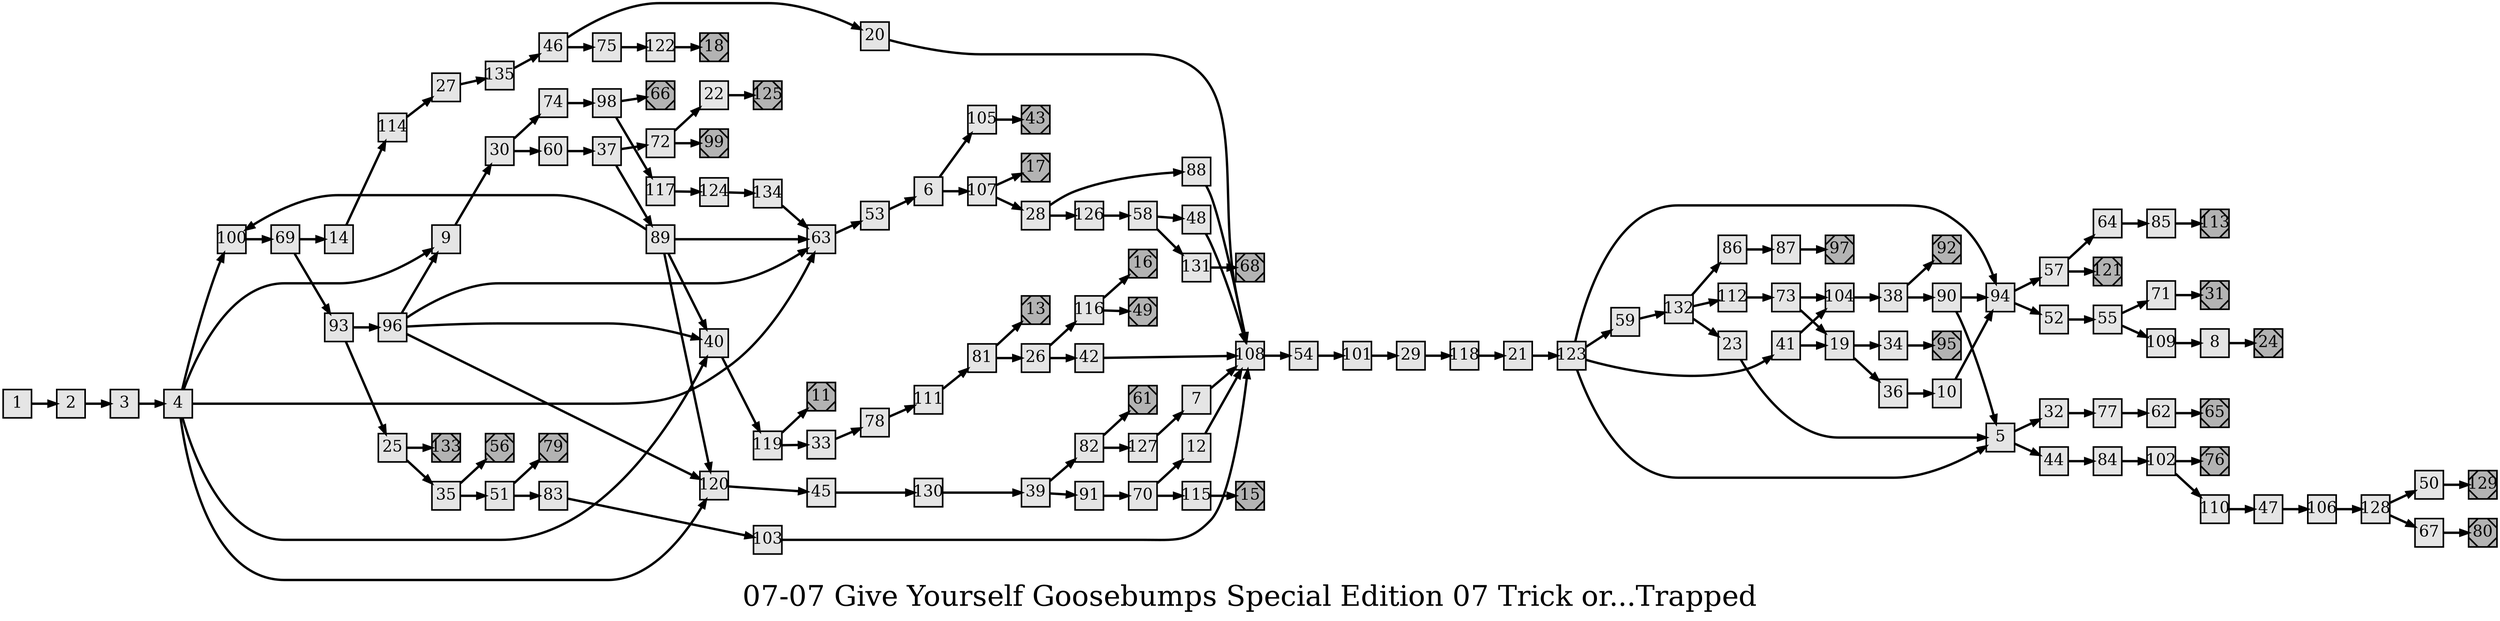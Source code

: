 digraph g{
  graph [ label="07-07 Give Yourself Goosebumps Special Edition 07 Trick or...Trapped" rankdir=LR, ordering=out, fontsize=36, nodesep="0.35", ranksep="0.45"];
  node  [shape=rect, penwidth=2, fontsize=20, style=filled, fillcolor=grey90, margin="0,0", labelfloat=true, regular=true, fixedsize=true];
  edge  [labelfloat=true, penwidth=3, fontsize=12];
  // ---;
  // group  : Katz;
  // id     : 07-07;
  // gbid   : 1248;
  // series : Give Yourself Goosebumps Special Edition;
  // title  : Trick or... Trapped;
  // author : R.L. Stine;
  // credit:;
  // - name : Juliet Way-Henthorne;
  // role : encoder;
  // date : 2017-11-17;
  // - name : Jeremy Douglass;
  // role : editor;
  // date : 2018-04-11;
  // render:;
  // - name   : small;
  // styles : gvStyles-small.txt;
  // engine : dot;
  // comment: >;
  
  // ---;
  
  // From | To | Label;
  
  1 -> 2;
  2 -> 3;
  3 -> 4;
  4 -> 100;
  4 -> 9;
  4 -> 63;
  4 -> 40;
  4 -> 120;
  5 -> 32;
  5 -> 44;
  6 -> 105;
  6 -> 107;
  7 -> 108;
  8 -> 24;
  9 -> 30;
  10 -> 94;
  11	[ xlabel="E", shape=Msquare, fontsize=20, fillcolor=grey70, xlabel="" ];
  12 -> 108;
  13	[ xlabel="E", shape=Msquare, fontsize=20, fillcolor=grey70, xlabel="" ];
  14 -> 114;
  15	[ xlabel="E", shape=Msquare, fontsize=20, fillcolor=grey70, xlabel="" ];
  16	[ xlabel="E", shape=Msquare, fontsize=20, fillcolor=grey70, xlabel="" ];
  17	[ xlabel="E", shape=Msquare, fontsize=20, fillcolor=grey70, xlabel="" ];
  18	[ xlabel="E", shape=Msquare, fontsize=20, fillcolor=grey70, xlabel="" ];
  19 -> 34;
  19 -> 36;
  20 -> 108;
  21 -> 123;
  22 -> 125;
  23 -> 5;
  24	[ xlabel="E", shape=Msquare, fontsize=20, fillcolor=grey70, xlabel="" ];
  25 -> 133;
  25 -> 35;
  26 -> 116;
  26 -> 42;
  27 -> 135;
  28 -> 88;
  28 -> 126;
  29 -> 118;
  30 -> 74;
  30 -> 60;
  31	[ xlabel="E", shape=Msquare, fontsize=20, fillcolor=grey70, xlabel="" ];
  32 -> 77;
  33 -> 78;
  34 -> 95;
  35 -> 56;
  35 -> 51;
  36 -> 10;
  37 -> 72;
  37 -> 89;
  38 -> 90;
  38 -> 92;
  39 -> 82;
  39 -> 91;
  40 -> 119;
  41 -> 104;
  41 -> 19;
  42 -> 108;
  43	[ xlabel="E", shape=Msquare, fontsize=20, fillcolor=grey70, xlabel="" ];
  44 -> 84;
  45 -> 130;
  46 -> 20;
  46 -> 75;
  47 -> 106;
  48 -> 108;
  49	[ xlabel="E", shape=Msquare, fontsize=20, fillcolor=grey70, xlabel="" ];
  50 -> 129;
  51 -> 83;
  51 -> 79;
  52 -> 55;
  53 -> 6;
  54 -> 101;
  55 -> 71;
  55 -> 109;
  56	[ xlabel="E", shape=Msquare, fontsize=20, fillcolor=grey70, xlabel="" ];
  57 -> 64;
  57 -> 121;
  58 -> 48;
  58 -> 131;
  59 -> 132;
  60 -> 37;
  61	[ xlabel="E", shape=Msquare, fontsize=20, fillcolor=grey70, xlabel="" ];
  62 -> 65;
  63 -> 53;
  64 -> 85;
  65	[ xlabel="E", shape=Msquare, fontsize=20, fillcolor=grey70, xlabel="" ];
  66	[ xlabel="E", shape=Msquare, fontsize=20, fillcolor=grey70, xlabel="" ];
  67 -> 80;
  68	[ xlabel="E", shape=Msquare, fontsize=20, fillcolor=grey70, xlabel="" ];
  69 -> 14;
  69 -> 93;
  70 -> 12;
  70 -> 115;
  71 -> 31;
  72 -> 22;
  72 -> 99;
  73 -> 104;
  73 -> 19;
  74 -> 98;
  75 -> 122;
  76	[ xlabel="E", shape=Msquare, fontsize=20, fillcolor=grey70, xlabel="" ];
  77 -> 62;
  78 -> 111;
  79	[ xlabel="E", shape=Msquare, fontsize=20, fillcolor=grey70, xlabel="" ];
  80	[ xlabel="E", shape=Msquare, fontsize=20, fillcolor=grey70, xlabel="" ];
  81 -> 13;
  81 -> 26;
  82 -> 61;
  82 -> 127;
  83 -> 103;
  84 -> 102;
  85 -> 113;
  86 -> 87;
  87 -> 97;
  88 -> 108;
  89 -> 100;
  89 -> 63;
  89 -> 40;
  89 -> 120;
  90 -> 94;
  90 -> 5;
  91 -> 70;
  92	[ xlabel="E", shape=Msquare, fontsize=20, fillcolor=grey70, xlabel="" ];
  93 -> 96;
  93 -> 25;
  94 -> 57;
  94 -> 52;
  95	[ xlabel="E", shape=Msquare, fontsize=20, fillcolor=grey70, xlabel="" ];
  96 -> 9;
  96 -> 63;
  96 -> 40;
  96 -> 120;
  97	[ xlabel="E", shape=Msquare, fontsize=20, fillcolor=grey70, xlabel="" ];
  98 -> 66;
  98 -> 117;
  99	[ xlabel="E", shape=Msquare, fontsize=20, fillcolor=grey70, xlabel="" ];
  100 -> 69;
  101 -> 29;
  102 -> 76;
  102 -> 110;
  103 -> 108;
  104 -> 38;
  105 -> 43;
  106 -> 128;
  107 -> 17;
  107 -> 28;
  108 -> 54;
  109 -> 8;
  110 -> 47;
  111 -> 81;
  112 -> 73;
  113	[ xlabel="E", shape=Msquare, fontsize=20, fillcolor=grey70, xlabel="" ];
  114 -> 27;
  115 -> 15;
  116 -> 16;
  116 -> 49;
  117 -> 124;
  118 -> 21;
  119 -> 11;
  119 -> 33;
  120 -> 45;
  121	[ xlabel="E", shape=Msquare, fontsize=20, fillcolor=grey70, xlabel="" ];
  122 -> 18;
  123 -> 94;
  123 -> 59;
  123 -> 41;
  123 -> 5;
  124 -> 134;
  125	[ xlabel="E", shape=Msquare, fontsize=20, fillcolor=grey70, xlabel="" ];
  126 -> 58;
  127 -> 7;
  128 -> 50;
  128 -> 67;
  129	[ xlabel="E", shape=Msquare, fontsize=20, fillcolor=grey70, xlabel="" ];
  130 -> 39;
  131 -> 68;
  132 -> 86;
  132 -> 112;
  132 -> 23;
  133	[ xlabel="E", shape=Msquare, fontsize=20, fillcolor=grey70, xlabel="" ];
  134 -> 63;
  135 -> 46;
}


